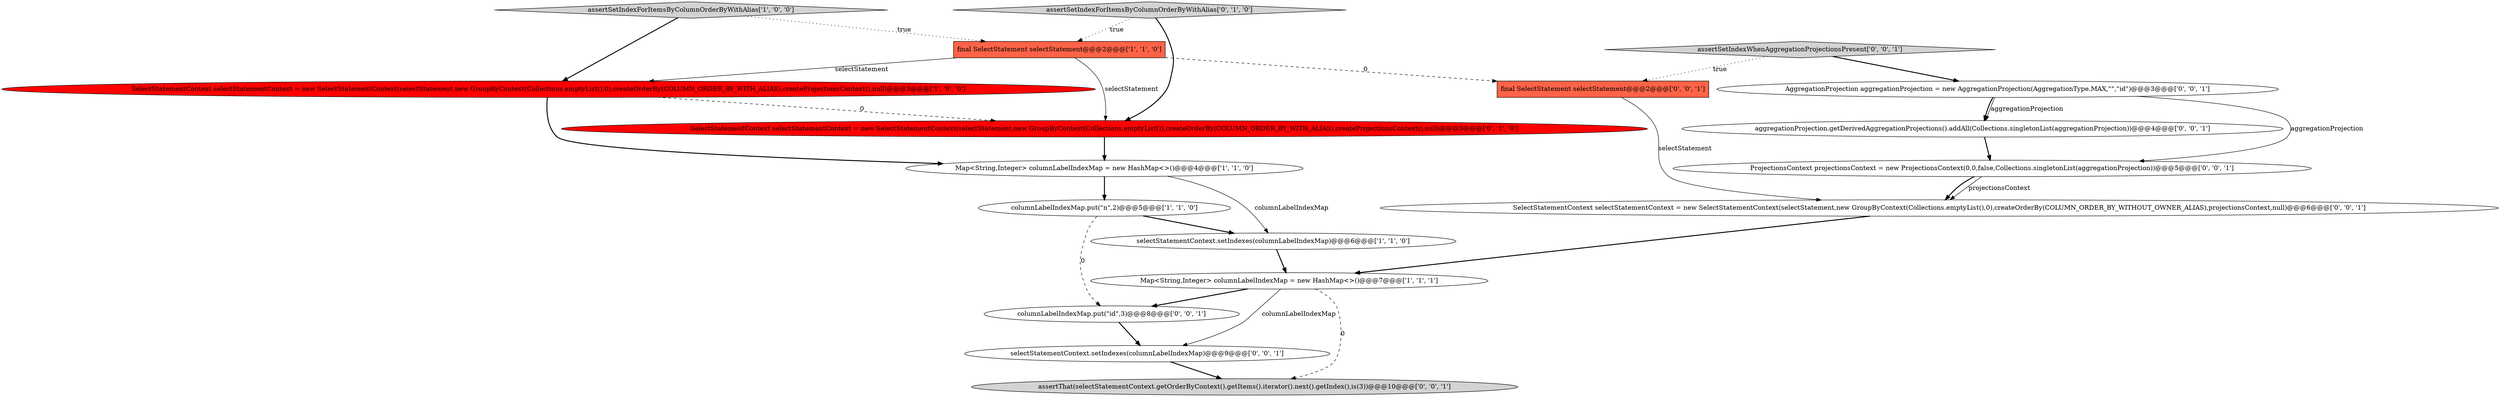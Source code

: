 digraph {
5 [style = filled, label = "SelectStatementContext selectStatementContext = new SelectStatementContext(selectStatement,new GroupByContext(Collections.emptyList(),0),createOrderBy(COLUMN_ORDER_BY_WITH_ALIAS),createProjectionsContext(),null)@@@3@@@['1', '0', '0']", fillcolor = red, shape = ellipse image = "AAA1AAABBB1BBB"];
0 [style = filled, label = "final SelectStatement selectStatement@@@2@@@['1', '1', '0']", fillcolor = tomato, shape = box image = "AAA0AAABBB1BBB"];
3 [style = filled, label = "Map<String,Integer> columnLabelIndexMap = new HashMap<>()@@@4@@@['1', '1', '0']", fillcolor = white, shape = ellipse image = "AAA0AAABBB1BBB"];
6 [style = filled, label = "Map<String,Integer> columnLabelIndexMap = new HashMap<>()@@@7@@@['1', '1', '1']", fillcolor = white, shape = ellipse image = "AAA0AAABBB1BBB"];
8 [style = filled, label = "assertSetIndexForItemsByColumnOrderByWithAlias['0', '1', '0']", fillcolor = lightgray, shape = diamond image = "AAA0AAABBB2BBB"];
9 [style = filled, label = "aggregationProjection.getDerivedAggregationProjections().addAll(Collections.singletonList(aggregationProjection))@@@4@@@['0', '0', '1']", fillcolor = white, shape = ellipse image = "AAA0AAABBB3BBB"];
10 [style = filled, label = "SelectStatementContext selectStatementContext = new SelectStatementContext(selectStatement,new GroupByContext(Collections.emptyList(),0),createOrderBy(COLUMN_ORDER_BY_WITHOUT_OWNER_ALIAS),projectionsContext,null)@@@6@@@['0', '0', '1']", fillcolor = white, shape = ellipse image = "AAA0AAABBB3BBB"];
14 [style = filled, label = "AggregationProjection aggregationProjection = new AggregationProjection(AggregationType.MAX,\"\",\"id\")@@@3@@@['0', '0', '1']", fillcolor = white, shape = ellipse image = "AAA0AAABBB3BBB"];
17 [style = filled, label = "selectStatementContext.setIndexes(columnLabelIndexMap)@@@9@@@['0', '0', '1']", fillcolor = white, shape = ellipse image = "AAA0AAABBB3BBB"];
15 [style = filled, label = "ProjectionsContext projectionsContext = new ProjectionsContext(0,0,false,Collections.singletonList(aggregationProjection))@@@5@@@['0', '0', '1']", fillcolor = white, shape = ellipse image = "AAA0AAABBB3BBB"];
2 [style = filled, label = "columnLabelIndexMap.put(\"n\",2)@@@5@@@['1', '1', '0']", fillcolor = white, shape = ellipse image = "AAA0AAABBB1BBB"];
4 [style = filled, label = "assertSetIndexForItemsByColumnOrderByWithAlias['1', '0', '0']", fillcolor = lightgray, shape = diamond image = "AAA0AAABBB1BBB"];
11 [style = filled, label = "assertSetIndexWhenAggregationProjectionsPresent['0', '0', '1']", fillcolor = lightgray, shape = diamond image = "AAA0AAABBB3BBB"];
7 [style = filled, label = "SelectStatementContext selectStatementContext = new SelectStatementContext(selectStatement,new GroupByContext(Collections.emptyList()),createOrderBy(COLUMN_ORDER_BY_WITH_ALIAS),createProjectionsContext(),null)@@@3@@@['0', '1', '0']", fillcolor = red, shape = ellipse image = "AAA1AAABBB2BBB"];
1 [style = filled, label = "selectStatementContext.setIndexes(columnLabelIndexMap)@@@6@@@['1', '1', '0']", fillcolor = white, shape = ellipse image = "AAA0AAABBB1BBB"];
12 [style = filled, label = "columnLabelIndexMap.put(\"id\",3)@@@8@@@['0', '0', '1']", fillcolor = white, shape = ellipse image = "AAA0AAABBB3BBB"];
16 [style = filled, label = "assertThat(selectStatementContext.getOrderByContext().getItems().iterator().next().getIndex(),is(3))@@@10@@@['0', '0', '1']", fillcolor = lightgray, shape = ellipse image = "AAA0AAABBB3BBB"];
13 [style = filled, label = "final SelectStatement selectStatement@@@2@@@['0', '0', '1']", fillcolor = tomato, shape = box image = "AAA0AAABBB3BBB"];
15->10 [style = solid, label="projectionsContext"];
5->3 [style = bold, label=""];
15->10 [style = bold, label=""];
11->14 [style = bold, label=""];
2->1 [style = bold, label=""];
4->0 [style = dotted, label="true"];
12->17 [style = bold, label=""];
14->9 [style = solid, label="aggregationProjection"];
14->15 [style = solid, label="aggregationProjection"];
11->13 [style = dotted, label="true"];
6->17 [style = solid, label="columnLabelIndexMap"];
10->6 [style = bold, label=""];
7->3 [style = bold, label=""];
8->7 [style = bold, label=""];
2->12 [style = dashed, label="0"];
6->16 [style = dashed, label="0"];
1->6 [style = bold, label=""];
3->1 [style = solid, label="columnLabelIndexMap"];
3->2 [style = bold, label=""];
9->15 [style = bold, label=""];
13->10 [style = solid, label="selectStatement"];
0->13 [style = dashed, label="0"];
0->7 [style = solid, label="selectStatement"];
14->9 [style = bold, label=""];
8->0 [style = dotted, label="true"];
0->5 [style = solid, label="selectStatement"];
5->7 [style = dashed, label="0"];
4->5 [style = bold, label=""];
17->16 [style = bold, label=""];
6->12 [style = bold, label=""];
}
